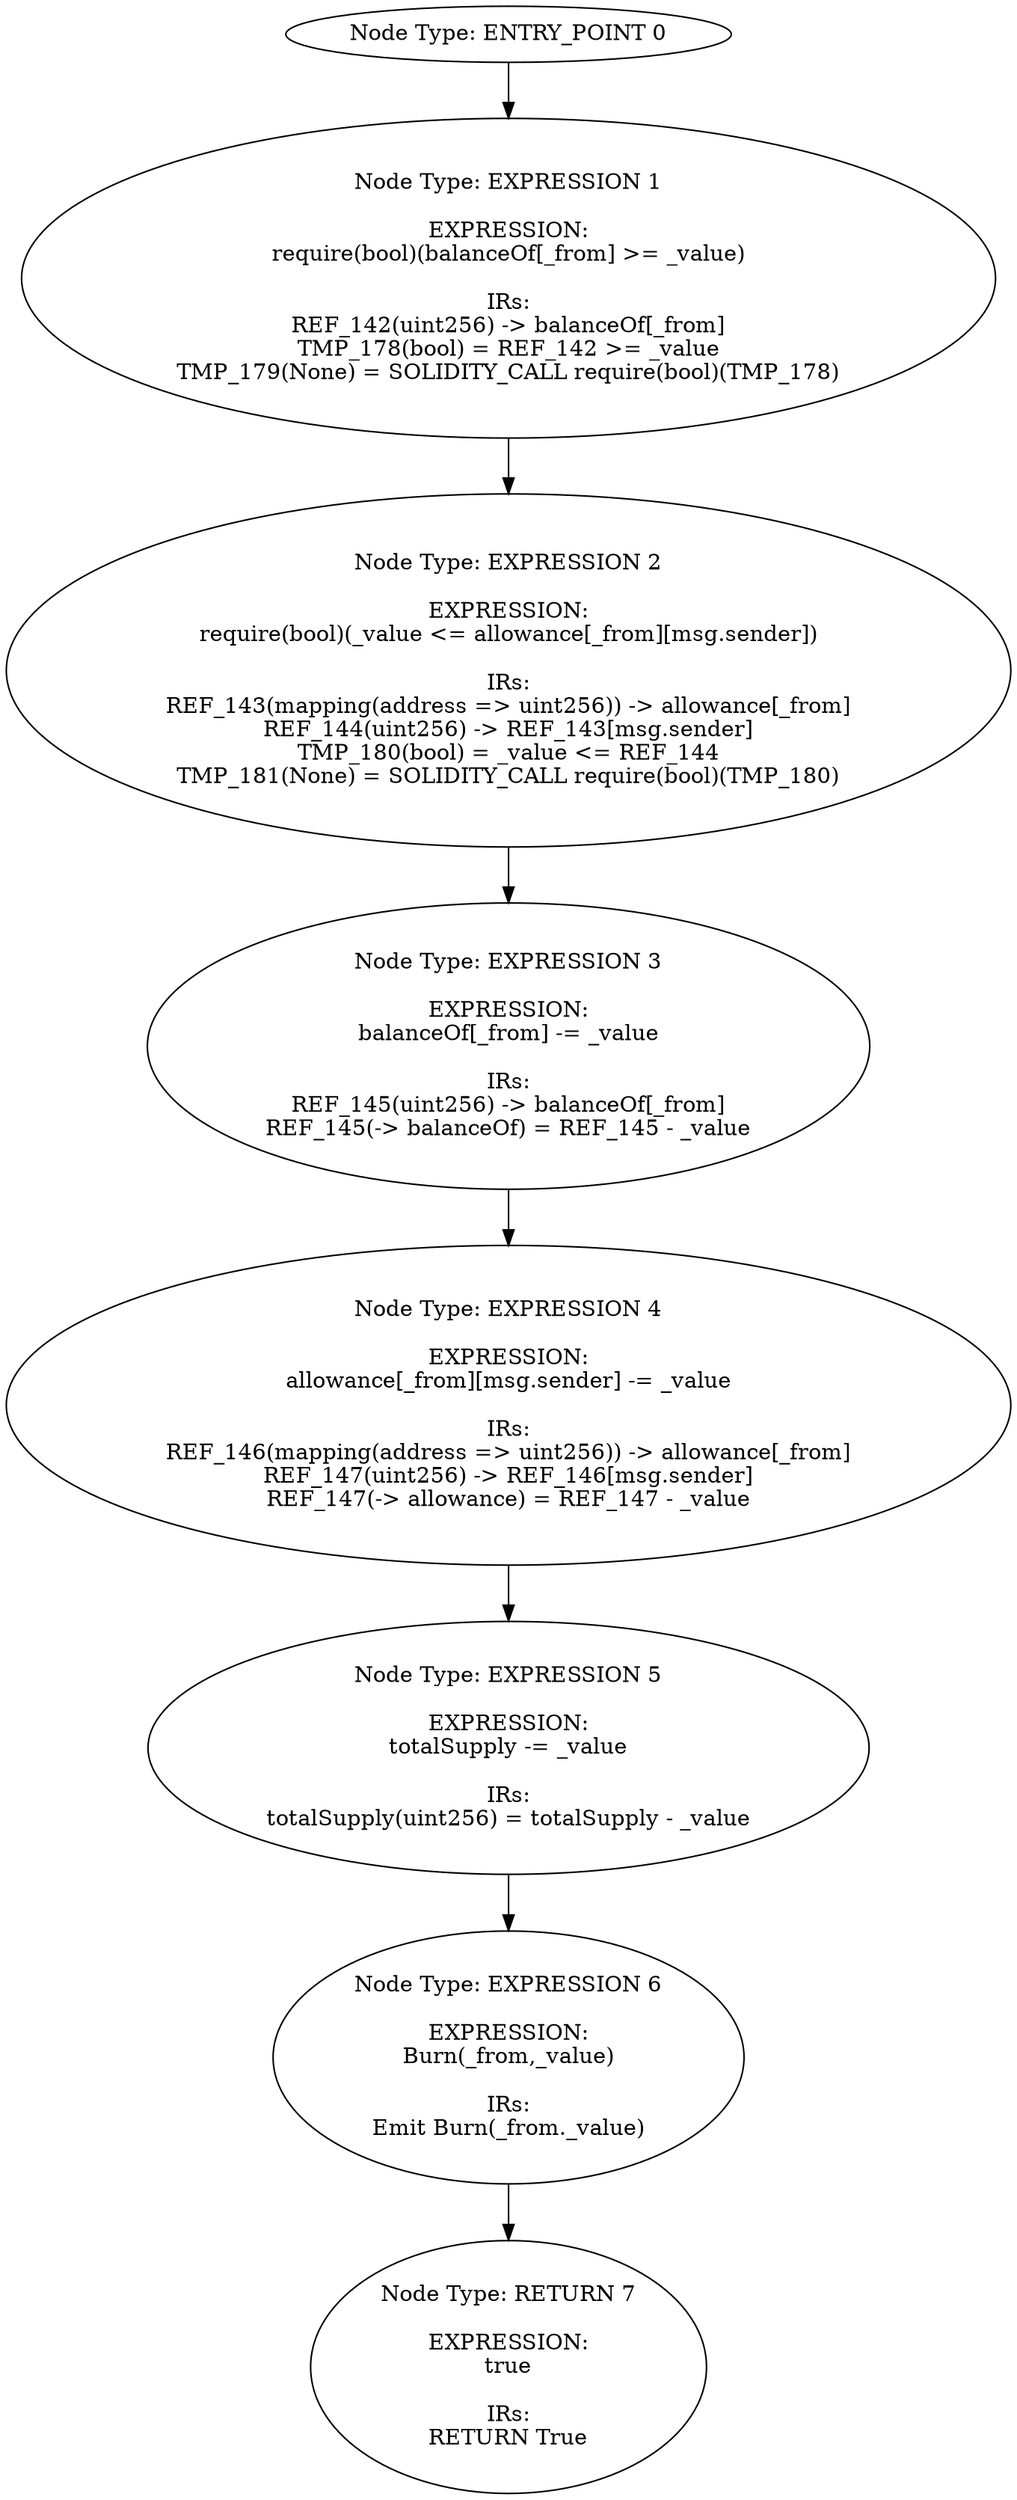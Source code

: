 digraph{
0[label="Node Type: ENTRY_POINT 0
"];
0->1;
1[label="Node Type: EXPRESSION 1

EXPRESSION:
require(bool)(balanceOf[_from] >= _value)

IRs:
REF_142(uint256) -> balanceOf[_from]
TMP_178(bool) = REF_142 >= _value
TMP_179(None) = SOLIDITY_CALL require(bool)(TMP_178)"];
1->2;
2[label="Node Type: EXPRESSION 2

EXPRESSION:
require(bool)(_value <= allowance[_from][msg.sender])

IRs:
REF_143(mapping(address => uint256)) -> allowance[_from]
REF_144(uint256) -> REF_143[msg.sender]
TMP_180(bool) = _value <= REF_144
TMP_181(None) = SOLIDITY_CALL require(bool)(TMP_180)"];
2->3;
3[label="Node Type: EXPRESSION 3

EXPRESSION:
balanceOf[_from] -= _value

IRs:
REF_145(uint256) -> balanceOf[_from]
REF_145(-> balanceOf) = REF_145 - _value"];
3->4;
4[label="Node Type: EXPRESSION 4

EXPRESSION:
allowance[_from][msg.sender] -= _value

IRs:
REF_146(mapping(address => uint256)) -> allowance[_from]
REF_147(uint256) -> REF_146[msg.sender]
REF_147(-> allowance) = REF_147 - _value"];
4->5;
5[label="Node Type: EXPRESSION 5

EXPRESSION:
totalSupply -= _value

IRs:
totalSupply(uint256) = totalSupply - _value"];
5->6;
6[label="Node Type: EXPRESSION 6

EXPRESSION:
Burn(_from,_value)

IRs:
Emit Burn(_from._value)"];
6->7;
7[label="Node Type: RETURN 7

EXPRESSION:
true

IRs:
RETURN True"];
}
